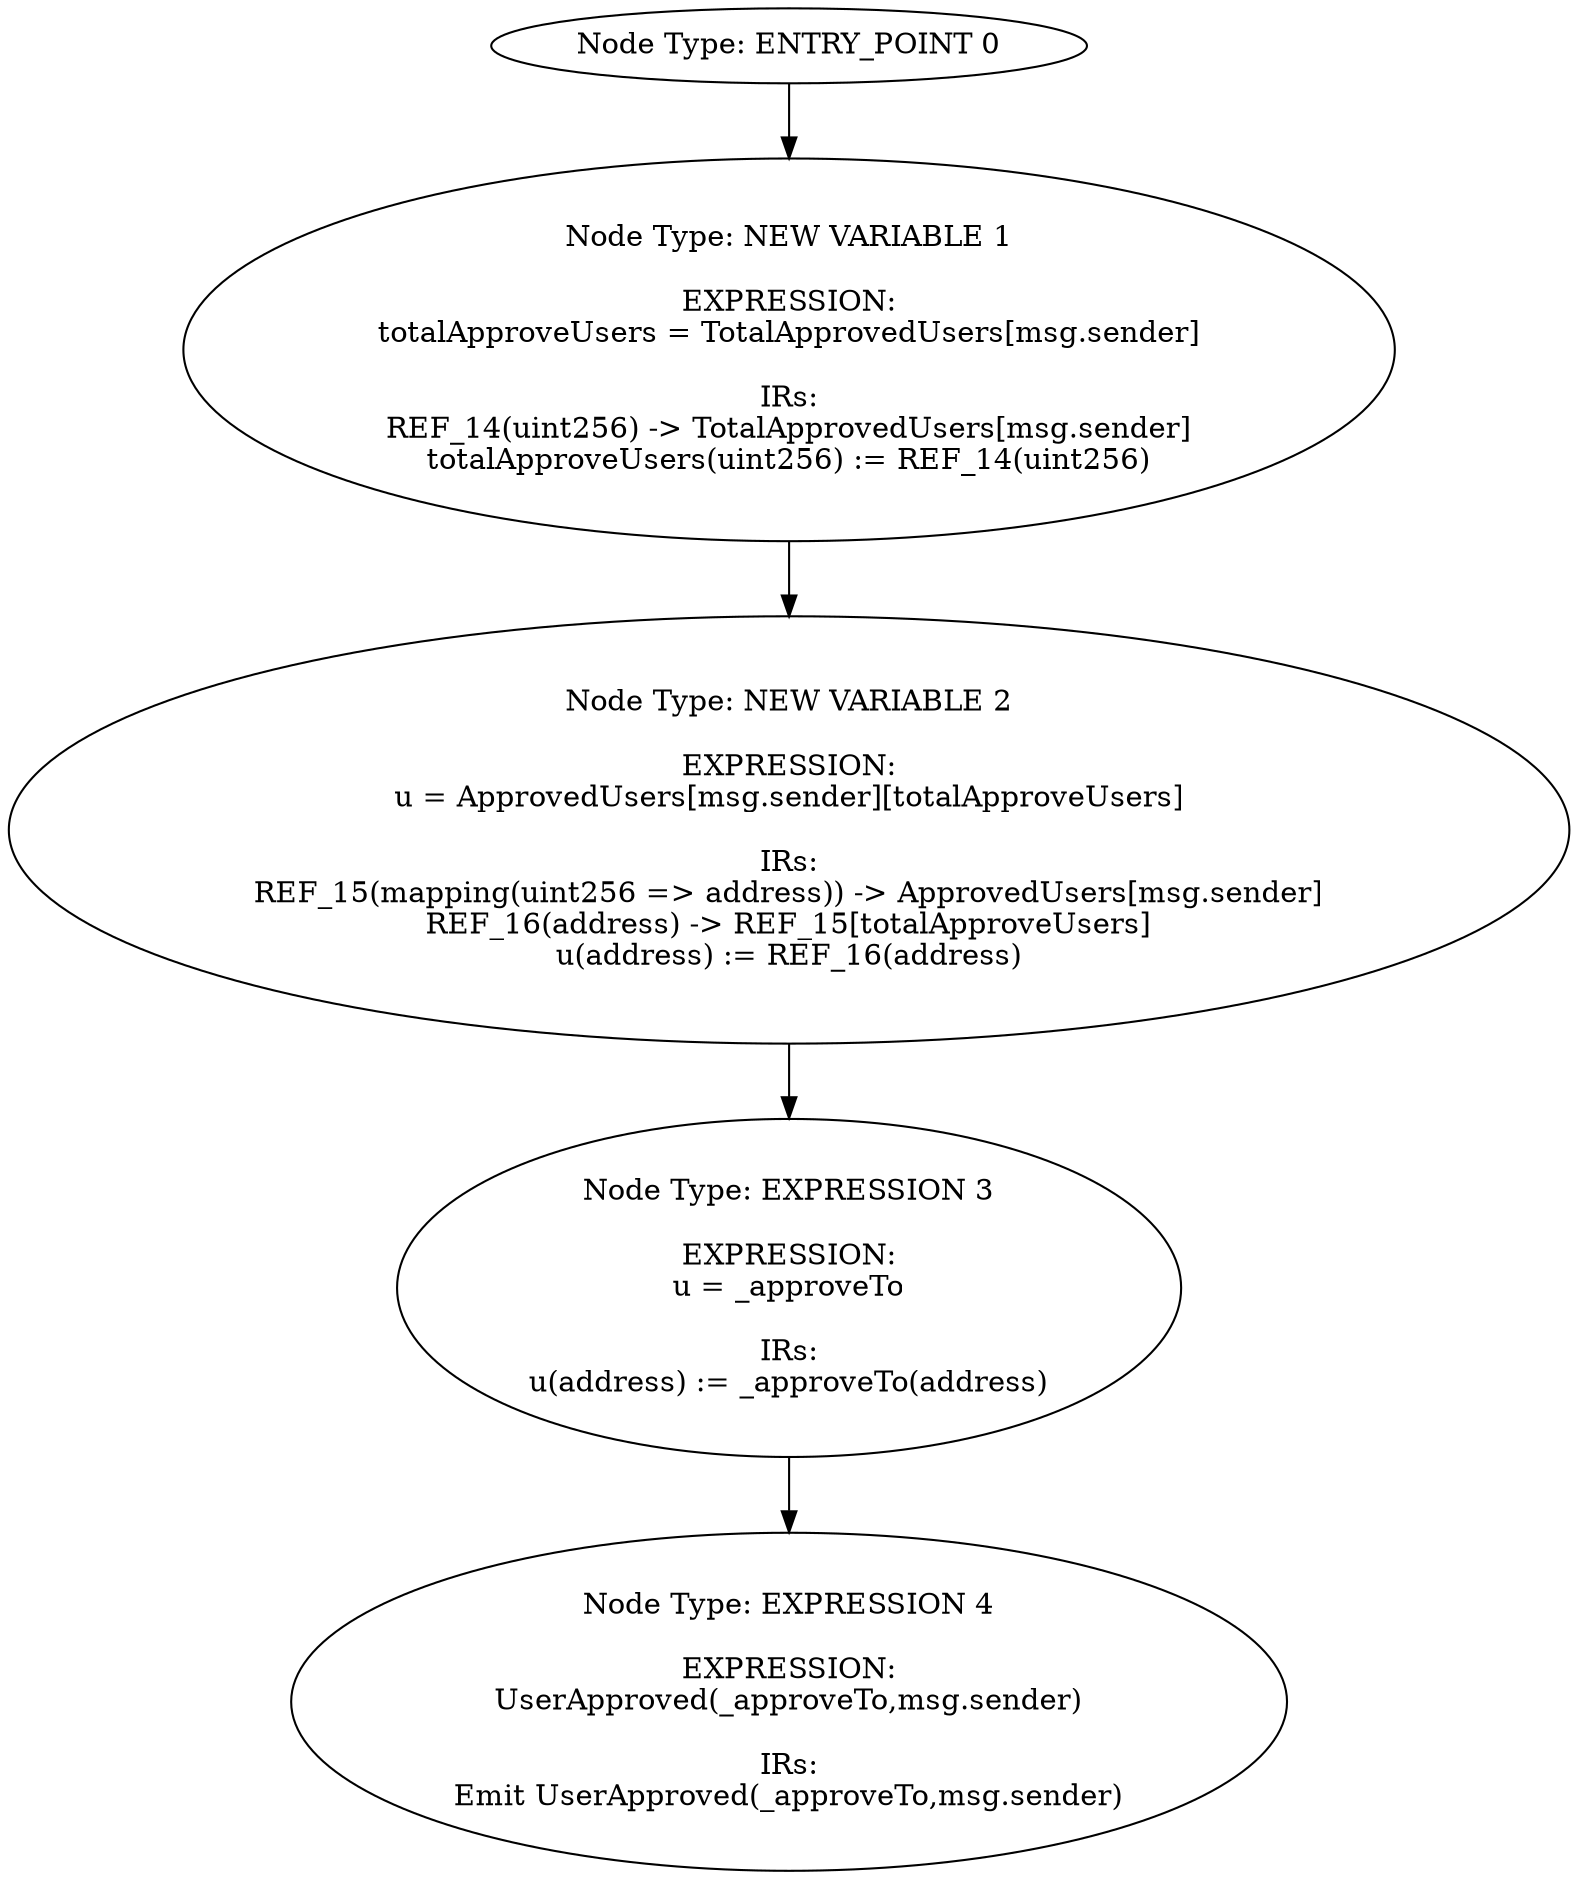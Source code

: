 digraph{
0[label="Node Type: ENTRY_POINT 0
"];
0->1;
1[label="Node Type: NEW VARIABLE 1

EXPRESSION:
totalApproveUsers = TotalApprovedUsers[msg.sender]

IRs:
REF_14(uint256) -> TotalApprovedUsers[msg.sender]
totalApproveUsers(uint256) := REF_14(uint256)"];
1->2;
2[label="Node Type: NEW VARIABLE 2

EXPRESSION:
u = ApprovedUsers[msg.sender][totalApproveUsers]

IRs:
REF_15(mapping(uint256 => address)) -> ApprovedUsers[msg.sender]
REF_16(address) -> REF_15[totalApproveUsers]
u(address) := REF_16(address)"];
2->3;
3[label="Node Type: EXPRESSION 3

EXPRESSION:
u = _approveTo

IRs:
u(address) := _approveTo(address)"];
3->4;
4[label="Node Type: EXPRESSION 4

EXPRESSION:
UserApproved(_approveTo,msg.sender)

IRs:
Emit UserApproved(_approveTo,msg.sender)"];
}
